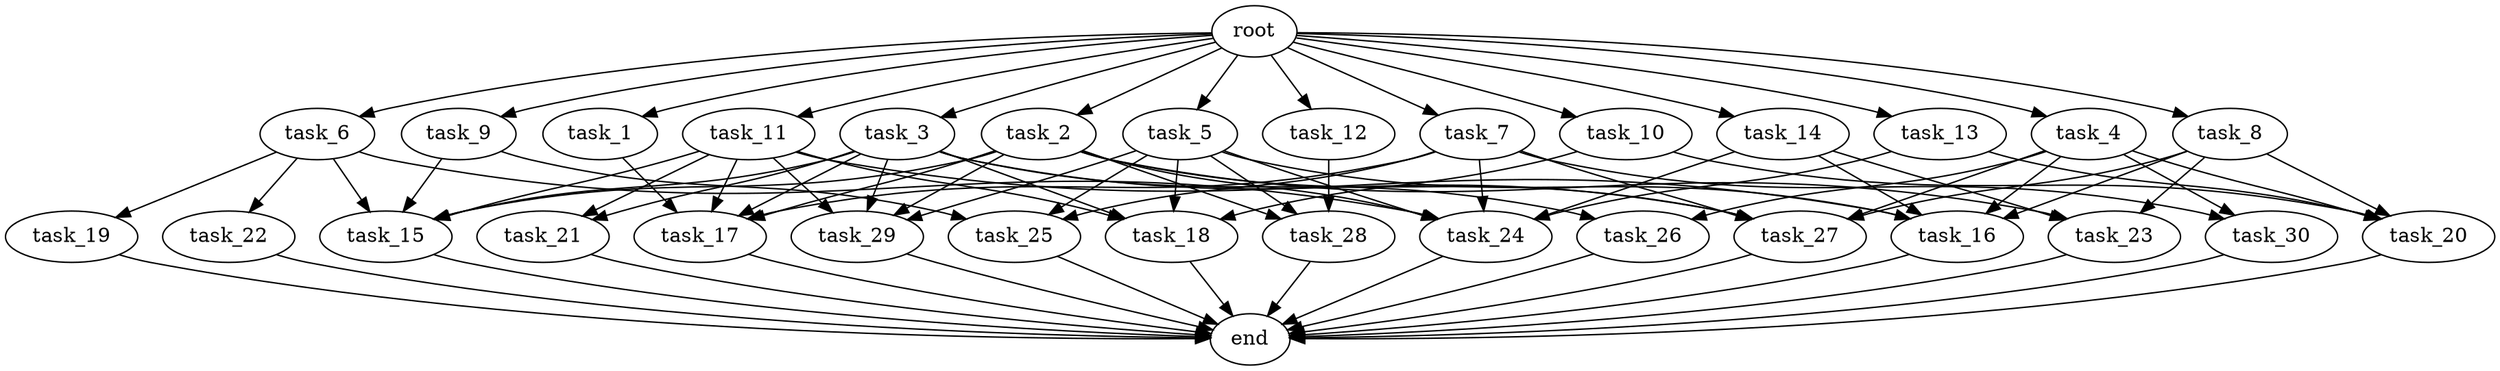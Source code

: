 digraph G {
  root [size="0.000000e+00"];
  task_1 [size="3.692860e+10"];
  task_2 [size="5.489302e+10"];
  task_3 [size="5.322200e+09"];
  task_4 [size="7.033838e+10"];
  task_5 [size="8.207712e+10"];
  task_6 [size="3.593087e+10"];
  task_7 [size="8.612617e+10"];
  task_8 [size="8.656931e+10"];
  task_9 [size="2.353176e+10"];
  task_10 [size="7.022517e+10"];
  task_11 [size="3.943289e+10"];
  task_12 [size="3.181955e+10"];
  task_13 [size="3.828513e+10"];
  task_14 [size="3.816269e+10"];
  task_15 [size="5.451643e+10"];
  task_16 [size="6.625213e+10"];
  task_17 [size="4.749239e+10"];
  task_18 [size="1.883080e+10"];
  task_19 [size="3.846566e+10"];
  task_20 [size="9.244896e+10"];
  task_21 [size="8.399787e+10"];
  task_22 [size="1.543519e+10"];
  task_23 [size="9.974563e+10"];
  task_24 [size="6.700991e+10"];
  task_25 [size="1.343640e+10"];
  task_26 [size="7.183882e+09"];
  task_27 [size="1.580623e+09"];
  task_28 [size="7.213671e+10"];
  task_29 [size="4.867527e+10"];
  task_30 [size="4.367914e+10"];
  end [size="0.000000e+00"];

  root -> task_1 [size="1.000000e-12"];
  root -> task_2 [size="1.000000e-12"];
  root -> task_3 [size="1.000000e-12"];
  root -> task_4 [size="1.000000e-12"];
  root -> task_5 [size="1.000000e-12"];
  root -> task_6 [size="1.000000e-12"];
  root -> task_7 [size="1.000000e-12"];
  root -> task_8 [size="1.000000e-12"];
  root -> task_9 [size="1.000000e-12"];
  root -> task_10 [size="1.000000e-12"];
  root -> task_11 [size="1.000000e-12"];
  root -> task_12 [size="1.000000e-12"];
  root -> task_13 [size="1.000000e-12"];
  root -> task_14 [size="1.000000e-12"];
  task_1 -> task_17 [size="9.498479e+07"];
  task_2 -> task_15 [size="1.090329e+08"];
  task_2 -> task_17 [size="9.498479e+07"];
  task_2 -> task_23 [size="3.324854e+08"];
  task_2 -> task_24 [size="1.116832e+08"];
  task_2 -> task_27 [size="3.161246e+06"];
  task_2 -> task_28 [size="2.404557e+08"];
  task_2 -> task_29 [size="1.216882e+08"];
  task_3 -> task_15 [size="1.090329e+08"];
  task_3 -> task_17 [size="9.498479e+07"];
  task_3 -> task_18 [size="4.707700e+07"];
  task_3 -> task_21 [size="4.199893e+08"];
  task_3 -> task_26 [size="3.591941e+07"];
  task_3 -> task_27 [size="3.161246e+06"];
  task_3 -> task_29 [size="1.216882e+08"];
  task_4 -> task_16 [size="1.325043e+08"];
  task_4 -> task_20 [size="2.311224e+08"];
  task_4 -> task_26 [size="3.591941e+07"];
  task_4 -> task_27 [size="3.161246e+06"];
  task_4 -> task_30 [size="2.183957e+08"];
  task_5 -> task_16 [size="1.325043e+08"];
  task_5 -> task_18 [size="4.707700e+07"];
  task_5 -> task_24 [size="1.116832e+08"];
  task_5 -> task_25 [size="4.478801e+07"];
  task_5 -> task_28 [size="2.404557e+08"];
  task_5 -> task_29 [size="1.216882e+08"];
  task_6 -> task_15 [size="1.090329e+08"];
  task_6 -> task_19 [size="3.846566e+08"];
  task_6 -> task_22 [size="1.543519e+08"];
  task_6 -> task_24 [size="1.116832e+08"];
  task_7 -> task_17 [size="9.498479e+07"];
  task_7 -> task_24 [size="1.116832e+08"];
  task_7 -> task_25 [size="4.478801e+07"];
  task_7 -> task_27 [size="3.161246e+06"];
  task_7 -> task_30 [size="2.183957e+08"];
  task_8 -> task_16 [size="1.325043e+08"];
  task_8 -> task_20 [size="2.311224e+08"];
  task_8 -> task_23 [size="3.324854e+08"];
  task_8 -> task_27 [size="3.161246e+06"];
  task_9 -> task_15 [size="1.090329e+08"];
  task_9 -> task_25 [size="4.478801e+07"];
  task_10 -> task_18 [size="4.707700e+07"];
  task_10 -> task_20 [size="2.311224e+08"];
  task_11 -> task_15 [size="1.090329e+08"];
  task_11 -> task_16 [size="1.325043e+08"];
  task_11 -> task_17 [size="9.498479e+07"];
  task_11 -> task_18 [size="4.707700e+07"];
  task_11 -> task_21 [size="4.199893e+08"];
  task_11 -> task_29 [size="1.216882e+08"];
  task_12 -> task_28 [size="2.404557e+08"];
  task_13 -> task_20 [size="2.311224e+08"];
  task_13 -> task_24 [size="1.116832e+08"];
  task_14 -> task_16 [size="1.325043e+08"];
  task_14 -> task_23 [size="3.324854e+08"];
  task_14 -> task_24 [size="1.116832e+08"];
  task_15 -> end [size="1.000000e-12"];
  task_16 -> end [size="1.000000e-12"];
  task_17 -> end [size="1.000000e-12"];
  task_18 -> end [size="1.000000e-12"];
  task_19 -> end [size="1.000000e-12"];
  task_20 -> end [size="1.000000e-12"];
  task_21 -> end [size="1.000000e-12"];
  task_22 -> end [size="1.000000e-12"];
  task_23 -> end [size="1.000000e-12"];
  task_24 -> end [size="1.000000e-12"];
  task_25 -> end [size="1.000000e-12"];
  task_26 -> end [size="1.000000e-12"];
  task_27 -> end [size="1.000000e-12"];
  task_28 -> end [size="1.000000e-12"];
  task_29 -> end [size="1.000000e-12"];
  task_30 -> end [size="1.000000e-12"];
}
